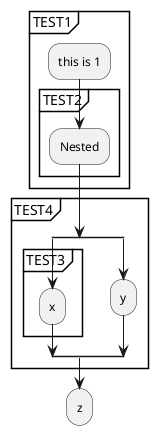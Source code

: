 @startuml

partition TEST1 {
    :this is 1;
    partition TEST2 {
        :Nested;
    }
}

partition TEST4{

split
    partition TEST3{
        :x;
    }
split again
    :y;
end split
}

:z; 

@enduml